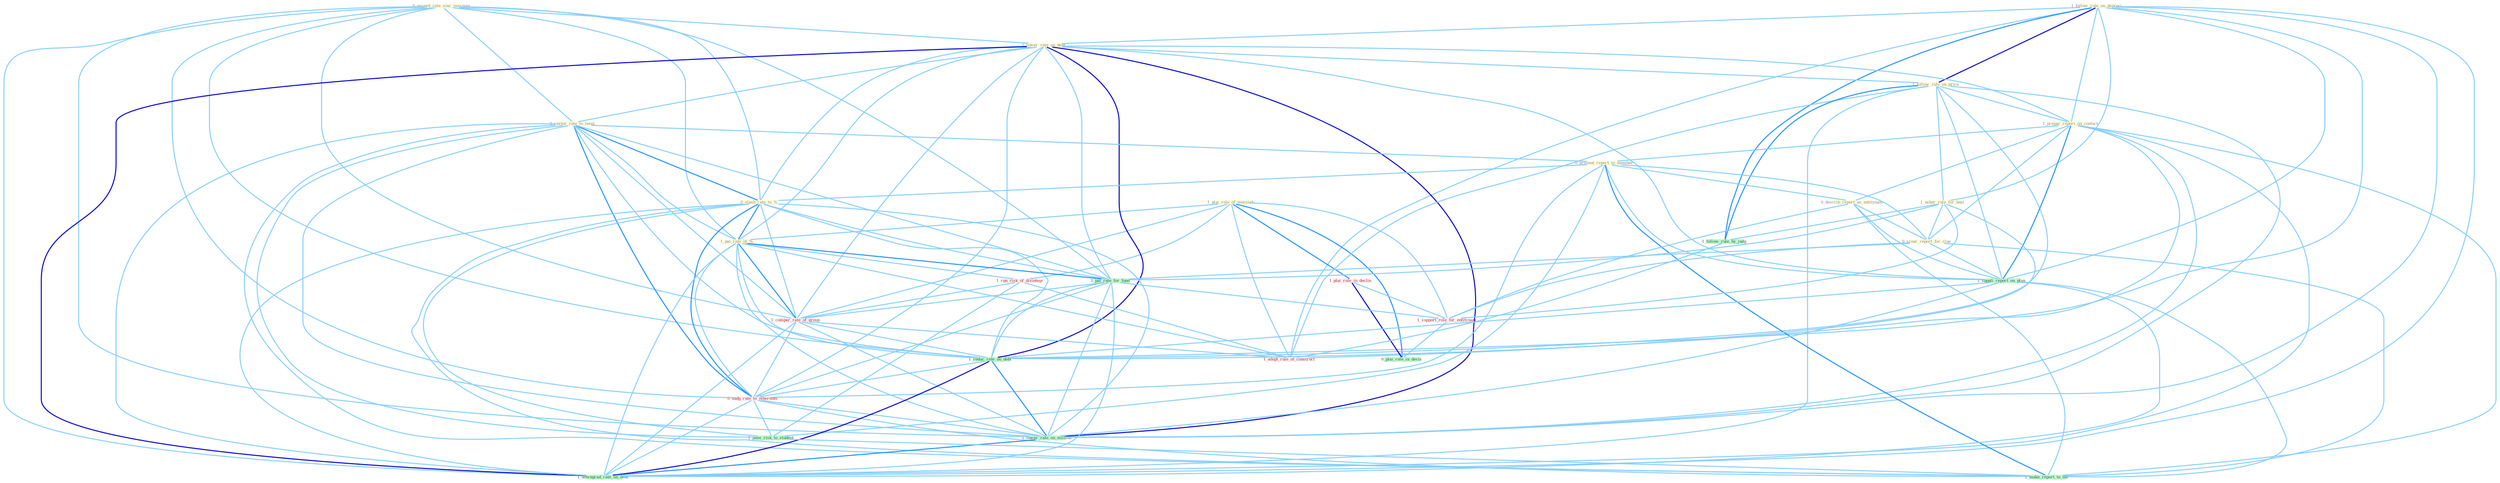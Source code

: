 Graph G{ 
    node
    [shape=polygon,style=filled,width=.5,height=.06,color="#BDFCC9",fixedsize=true,fontsize=4,
    fontcolor="#2f4f4f"];
    {node
    [color="#ffffe0", fontcolor="#8b7d6b"] "1_follow_rule_on_depreci " "1_plai_role_of_messiah " "0_exceed_rate_sinc_yearnum " "1_lower_rate_on_debt " "0_restor_rate_to_level " "1_follow_rule_on_price " "1_prepar_report_on_contact " "0_present_report_to_member " "0_slash_rate_to_% " "1_usher_rule_for_busi " "1_pai_rate_of_% " "0_describ_report_as_entitynam " "0_scour_report_for_clue "}
{node [color="#fff0f5", fontcolor="#b22222"] "1_run_risk_of_disintegr " "1_plai_role_in_declin " "1_compar_rate_of_group " "0_nudg_rate_to_othernum " "1_support_role_for_entitynam " "1_adopt_rule_of_construct "}
edge [color="#B0E2FF"];

	"1_follow_rule_on_depreci " -- "1_lower_rate_on_debt " [w="1", color="#87cefa" ];
	"1_follow_rule_on_depreci " -- "1_follow_rule_on_price " [w="3", color="#0000cd" , len=0.6];
	"1_follow_rule_on_depreci " -- "1_prepar_report_on_contact " [w="1", color="#87cefa" ];
	"1_follow_rule_on_depreci " -- "1_usher_rule_for_busi " [w="1", color="#87cefa" ];
	"1_follow_rule_on_depreci " -- "1_suppli_report_on_plan " [w="1", color="#87cefa" ];
	"1_follow_rule_on_depreci " -- "1_follow_rule_by_judg " [w="2", color="#1e90ff" , len=0.8];
	"1_follow_rule_on_depreci " -- "1_reduc_rate_on_debt " [w="1", color="#87cefa" ];
	"1_follow_rule_on_depreci " -- "1_adopt_rule_of_construct " [w="1", color="#87cefa" ];
	"1_follow_rule_on_depreci " -- "1_lower_rate_on_million " [w="1", color="#87cefa" ];
	"1_follow_rule_on_depreci " -- "1_downgrad_rate_on_debt " [w="1", color="#87cefa" ];
	"1_plai_role_of_messiah " -- "1_pai_rate_of_% " [w="1", color="#87cefa" ];
	"1_plai_role_of_messiah " -- "1_run_risk_of_disintegr " [w="1", color="#87cefa" ];
	"1_plai_role_of_messiah " -- "1_plai_role_in_declin " [w="2", color="#1e90ff" , len=0.8];
	"1_plai_role_of_messiah " -- "1_compar_rate_of_group " [w="1", color="#87cefa" ];
	"1_plai_role_of_messiah " -- "1_support_role_for_entitynam " [w="1", color="#87cefa" ];
	"1_plai_role_of_messiah " -- "0_plai_role_in_decis " [w="2", color="#1e90ff" , len=0.8];
	"1_plai_role_of_messiah " -- "1_adopt_rule_of_construct " [w="1", color="#87cefa" ];
	"0_exceed_rate_sinc_yearnum " -- "1_lower_rate_on_debt " [w="1", color="#87cefa" ];
	"0_exceed_rate_sinc_yearnum " -- "0_restor_rate_to_level " [w="1", color="#87cefa" ];
	"0_exceed_rate_sinc_yearnum " -- "0_slash_rate_to_% " [w="1", color="#87cefa" ];
	"0_exceed_rate_sinc_yearnum " -- "1_pai_rate_of_% " [w="1", color="#87cefa" ];
	"0_exceed_rate_sinc_yearnum " -- "1_pai_rate_for_fund " [w="1", color="#87cefa" ];
	"0_exceed_rate_sinc_yearnum " -- "1_compar_rate_of_group " [w="1", color="#87cefa" ];
	"0_exceed_rate_sinc_yearnum " -- "1_reduc_rate_on_debt " [w="1", color="#87cefa" ];
	"0_exceed_rate_sinc_yearnum " -- "0_nudg_rate_to_othernum " [w="1", color="#87cefa" ];
	"0_exceed_rate_sinc_yearnum " -- "1_lower_rate_on_million " [w="1", color="#87cefa" ];
	"0_exceed_rate_sinc_yearnum " -- "1_downgrad_rate_on_debt " [w="1", color="#87cefa" ];
	"1_lower_rate_on_debt " -- "0_restor_rate_to_level " [w="1", color="#87cefa" ];
	"1_lower_rate_on_debt " -- "1_follow_rule_on_price " [w="1", color="#87cefa" ];
	"1_lower_rate_on_debt " -- "1_prepar_report_on_contact " [w="1", color="#87cefa" ];
	"1_lower_rate_on_debt " -- "0_slash_rate_to_% " [w="1", color="#87cefa" ];
	"1_lower_rate_on_debt " -- "1_pai_rate_of_% " [w="1", color="#87cefa" ];
	"1_lower_rate_on_debt " -- "1_suppli_report_on_plan " [w="1", color="#87cefa" ];
	"1_lower_rate_on_debt " -- "1_pai_rate_for_fund " [w="1", color="#87cefa" ];
	"1_lower_rate_on_debt " -- "1_compar_rate_of_group " [w="1", color="#87cefa" ];
	"1_lower_rate_on_debt " -- "1_reduc_rate_on_debt " [w="3", color="#0000cd" , len=0.6];
	"1_lower_rate_on_debt " -- "0_nudg_rate_to_othernum " [w="1", color="#87cefa" ];
	"1_lower_rate_on_debt " -- "1_lower_rate_on_million " [w="3", color="#0000cd" , len=0.6];
	"1_lower_rate_on_debt " -- "1_downgrad_rate_on_debt " [w="3", color="#0000cd" , len=0.6];
	"0_restor_rate_to_level " -- "0_present_report_to_member " [w="1", color="#87cefa" ];
	"0_restor_rate_to_level " -- "0_slash_rate_to_% " [w="2", color="#1e90ff" , len=0.8];
	"0_restor_rate_to_level " -- "1_pai_rate_of_% " [w="1", color="#87cefa" ];
	"0_restor_rate_to_level " -- "1_pai_rate_for_fund " [w="1", color="#87cefa" ];
	"0_restor_rate_to_level " -- "1_compar_rate_of_group " [w="1", color="#87cefa" ];
	"0_restor_rate_to_level " -- "1_reduc_rate_on_debt " [w="1", color="#87cefa" ];
	"0_restor_rate_to_level " -- "0_nudg_rate_to_othernum " [w="2", color="#1e90ff" , len=0.8];
	"0_restor_rate_to_level " -- "1_pose_risk_to_student " [w="1", color="#87cefa" ];
	"0_restor_rate_to_level " -- "1_lower_rate_on_million " [w="1", color="#87cefa" ];
	"0_restor_rate_to_level " -- "1_downgrad_rate_on_debt " [w="1", color="#87cefa" ];
	"0_restor_rate_to_level " -- "1_make_report_to_the " [w="1", color="#87cefa" ];
	"1_follow_rule_on_price " -- "1_prepar_report_on_contact " [w="1", color="#87cefa" ];
	"1_follow_rule_on_price " -- "1_usher_rule_for_busi " [w="1", color="#87cefa" ];
	"1_follow_rule_on_price " -- "1_suppli_report_on_plan " [w="1", color="#87cefa" ];
	"1_follow_rule_on_price " -- "1_follow_rule_by_judg " [w="2", color="#1e90ff" , len=0.8];
	"1_follow_rule_on_price " -- "1_reduc_rate_on_debt " [w="1", color="#87cefa" ];
	"1_follow_rule_on_price " -- "1_adopt_rule_of_construct " [w="1", color="#87cefa" ];
	"1_follow_rule_on_price " -- "1_lower_rate_on_million " [w="1", color="#87cefa" ];
	"1_follow_rule_on_price " -- "1_downgrad_rate_on_debt " [w="1", color="#87cefa" ];
	"1_prepar_report_on_contact " -- "0_present_report_to_member " [w="1", color="#87cefa" ];
	"1_prepar_report_on_contact " -- "0_describ_report_as_entitynam " [w="1", color="#87cefa" ];
	"1_prepar_report_on_contact " -- "0_scour_report_for_clue " [w="1", color="#87cefa" ];
	"1_prepar_report_on_contact " -- "1_suppli_report_on_plan " [w="2", color="#1e90ff" , len=0.8];
	"1_prepar_report_on_contact " -- "1_reduc_rate_on_debt " [w="1", color="#87cefa" ];
	"1_prepar_report_on_contact " -- "1_lower_rate_on_million " [w="1", color="#87cefa" ];
	"1_prepar_report_on_contact " -- "1_downgrad_rate_on_debt " [w="1", color="#87cefa" ];
	"1_prepar_report_on_contact " -- "1_make_report_to_the " [w="1", color="#87cefa" ];
	"0_present_report_to_member " -- "0_slash_rate_to_% " [w="1", color="#87cefa" ];
	"0_present_report_to_member " -- "0_describ_report_as_entitynam " [w="1", color="#87cefa" ];
	"0_present_report_to_member " -- "0_scour_report_for_clue " [w="1", color="#87cefa" ];
	"0_present_report_to_member " -- "1_suppli_report_on_plan " [w="1", color="#87cefa" ];
	"0_present_report_to_member " -- "0_nudg_rate_to_othernum " [w="1", color="#87cefa" ];
	"0_present_report_to_member " -- "1_pose_risk_to_student " [w="1", color="#87cefa" ];
	"0_present_report_to_member " -- "1_make_report_to_the " [w="2", color="#1e90ff" , len=0.8];
	"0_slash_rate_to_% " -- "1_pai_rate_of_% " [w="2", color="#1e90ff" , len=0.8];
	"0_slash_rate_to_% " -- "1_pai_rate_for_fund " [w="1", color="#87cefa" ];
	"0_slash_rate_to_% " -- "1_compar_rate_of_group " [w="1", color="#87cefa" ];
	"0_slash_rate_to_% " -- "1_reduc_rate_on_debt " [w="1", color="#87cefa" ];
	"0_slash_rate_to_% " -- "0_nudg_rate_to_othernum " [w="2", color="#1e90ff" , len=0.8];
	"0_slash_rate_to_% " -- "1_pose_risk_to_student " [w="1", color="#87cefa" ];
	"0_slash_rate_to_% " -- "1_lower_rate_on_million " [w="1", color="#87cefa" ];
	"0_slash_rate_to_% " -- "1_downgrad_rate_on_debt " [w="1", color="#87cefa" ];
	"0_slash_rate_to_% " -- "1_make_report_to_the " [w="1", color="#87cefa" ];
	"1_usher_rule_for_busi " -- "0_scour_report_for_clue " [w="1", color="#87cefa" ];
	"1_usher_rule_for_busi " -- "1_pai_rate_for_fund " [w="1", color="#87cefa" ];
	"1_usher_rule_for_busi " -- "1_follow_rule_by_judg " [w="1", color="#87cefa" ];
	"1_usher_rule_for_busi " -- "1_support_role_for_entitynam " [w="1", color="#87cefa" ];
	"1_usher_rule_for_busi " -- "1_adopt_rule_of_construct " [w="1", color="#87cefa" ];
	"1_pai_rate_of_% " -- "1_run_risk_of_disintegr " [w="1", color="#87cefa" ];
	"1_pai_rate_of_% " -- "1_pai_rate_for_fund " [w="2", color="#1e90ff" , len=0.8];
	"1_pai_rate_of_% " -- "1_compar_rate_of_group " [w="2", color="#1e90ff" , len=0.8];
	"1_pai_rate_of_% " -- "1_reduc_rate_on_debt " [w="1", color="#87cefa" ];
	"1_pai_rate_of_% " -- "0_nudg_rate_to_othernum " [w="1", color="#87cefa" ];
	"1_pai_rate_of_% " -- "1_adopt_rule_of_construct " [w="1", color="#87cefa" ];
	"1_pai_rate_of_% " -- "1_lower_rate_on_million " [w="1", color="#87cefa" ];
	"1_pai_rate_of_% " -- "1_downgrad_rate_on_debt " [w="1", color="#87cefa" ];
	"0_describ_report_as_entitynam " -- "0_scour_report_for_clue " [w="1", color="#87cefa" ];
	"0_describ_report_as_entitynam " -- "1_suppli_report_on_plan " [w="1", color="#87cefa" ];
	"0_describ_report_as_entitynam " -- "1_support_role_for_entitynam " [w="1", color="#87cefa" ];
	"0_describ_report_as_entitynam " -- "1_make_report_to_the " [w="1", color="#87cefa" ];
	"0_scour_report_for_clue " -- "1_suppli_report_on_plan " [w="1", color="#87cefa" ];
	"0_scour_report_for_clue " -- "1_pai_rate_for_fund " [w="1", color="#87cefa" ];
	"0_scour_report_for_clue " -- "1_support_role_for_entitynam " [w="1", color="#87cefa" ];
	"0_scour_report_for_clue " -- "1_make_report_to_the " [w="1", color="#87cefa" ];
	"1_run_risk_of_disintegr " -- "1_compar_rate_of_group " [w="1", color="#87cefa" ];
	"1_run_risk_of_disintegr " -- "1_pose_risk_to_student " [w="1", color="#87cefa" ];
	"1_run_risk_of_disintegr " -- "1_adopt_rule_of_construct " [w="1", color="#87cefa" ];
	"1_plai_role_in_declin " -- "1_support_role_for_entitynam " [w="1", color="#87cefa" ];
	"1_plai_role_in_declin " -- "0_plai_role_in_decis " [w="3", color="#0000cd" , len=0.6];
	"1_suppli_report_on_plan " -- "1_reduc_rate_on_debt " [w="1", color="#87cefa" ];
	"1_suppli_report_on_plan " -- "1_lower_rate_on_million " [w="1", color="#87cefa" ];
	"1_suppli_report_on_plan " -- "1_downgrad_rate_on_debt " [w="1", color="#87cefa" ];
	"1_suppli_report_on_plan " -- "1_make_report_to_the " [w="1", color="#87cefa" ];
	"1_pai_rate_for_fund " -- "1_compar_rate_of_group " [w="1", color="#87cefa" ];
	"1_pai_rate_for_fund " -- "1_reduc_rate_on_debt " [w="1", color="#87cefa" ];
	"1_pai_rate_for_fund " -- "0_nudg_rate_to_othernum " [w="1", color="#87cefa" ];
	"1_pai_rate_for_fund " -- "1_support_role_for_entitynam " [w="1", color="#87cefa" ];
	"1_pai_rate_for_fund " -- "1_lower_rate_on_million " [w="1", color="#87cefa" ];
	"1_pai_rate_for_fund " -- "1_downgrad_rate_on_debt " [w="1", color="#87cefa" ];
	"1_follow_rule_by_judg " -- "1_adopt_rule_of_construct " [w="1", color="#87cefa" ];
	"1_compar_rate_of_group " -- "1_reduc_rate_on_debt " [w="1", color="#87cefa" ];
	"1_compar_rate_of_group " -- "0_nudg_rate_to_othernum " [w="1", color="#87cefa" ];
	"1_compar_rate_of_group " -- "1_adopt_rule_of_construct " [w="1", color="#87cefa" ];
	"1_compar_rate_of_group " -- "1_lower_rate_on_million " [w="1", color="#87cefa" ];
	"1_compar_rate_of_group " -- "1_downgrad_rate_on_debt " [w="1", color="#87cefa" ];
	"1_reduc_rate_on_debt " -- "0_nudg_rate_to_othernum " [w="1", color="#87cefa" ];
	"1_reduc_rate_on_debt " -- "1_lower_rate_on_million " [w="2", color="#1e90ff" , len=0.8];
	"1_reduc_rate_on_debt " -- "1_downgrad_rate_on_debt " [w="3", color="#0000cd" , len=0.6];
	"0_nudg_rate_to_othernum " -- "1_pose_risk_to_student " [w="1", color="#87cefa" ];
	"0_nudg_rate_to_othernum " -- "1_lower_rate_on_million " [w="1", color="#87cefa" ];
	"0_nudg_rate_to_othernum " -- "1_downgrad_rate_on_debt " [w="1", color="#87cefa" ];
	"0_nudg_rate_to_othernum " -- "1_make_report_to_the " [w="1", color="#87cefa" ];
	"1_support_role_for_entitynam " -- "0_plai_role_in_decis " [w="1", color="#87cefa" ];
	"1_pose_risk_to_student " -- "1_make_report_to_the " [w="1", color="#87cefa" ];
	"1_lower_rate_on_million " -- "1_downgrad_rate_on_debt " [w="2", color="#1e90ff" , len=0.8];
}